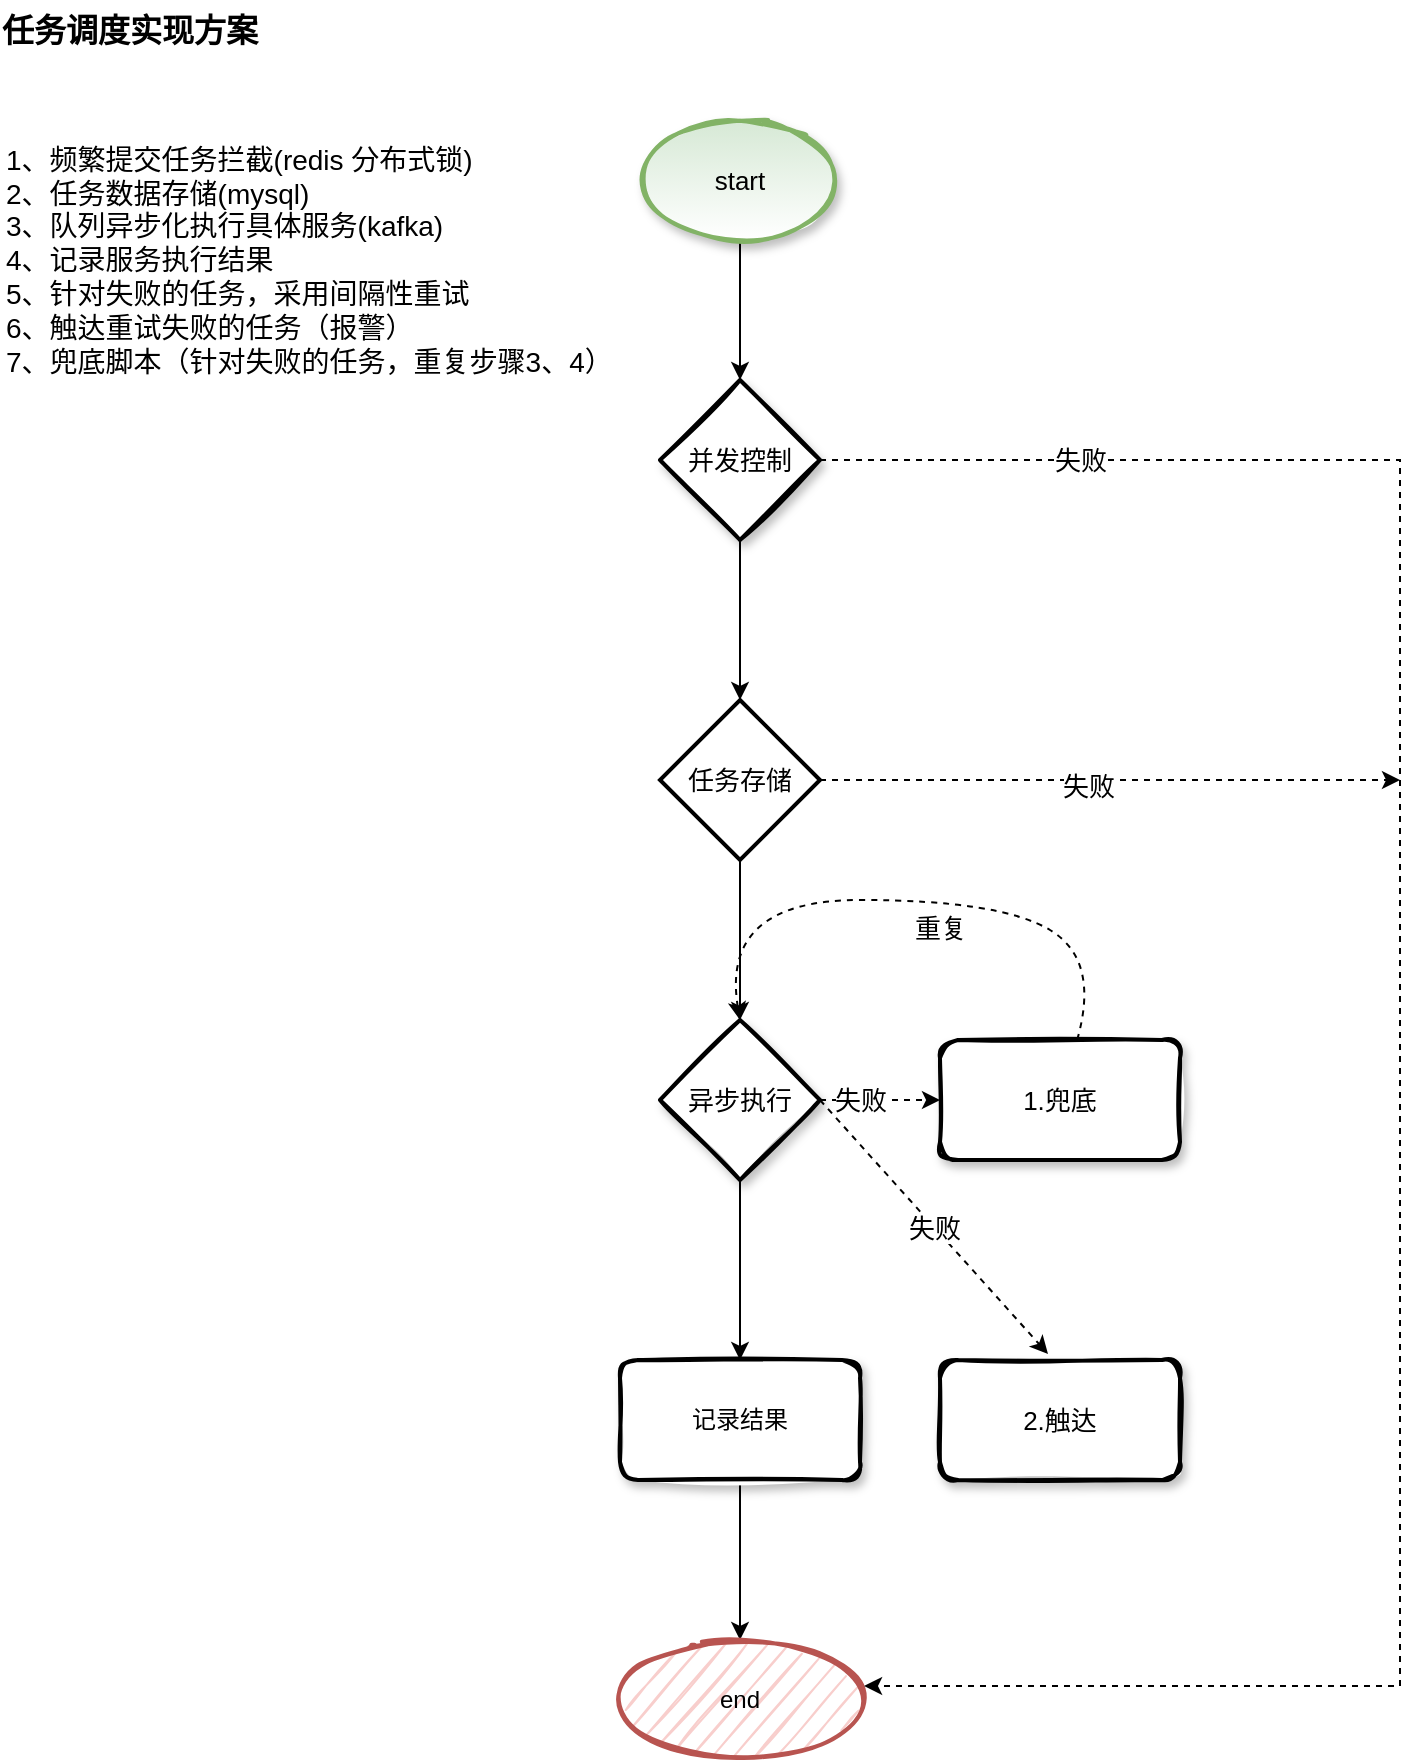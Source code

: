 <mxfile version="20.0.4" type="github">
  <diagram id="XXDhzKfirrTUW5ifH1sl" name="Page-1">
    <mxGraphModel dx="1298" dy="795" grid="1" gridSize="10" guides="1" tooltips="1" connect="1" arrows="1" fold="1" page="1" pageScale="1" pageWidth="850" pageHeight="1100" math="0" shadow="0">
      <root>
        <mxCell id="0" />
        <mxCell id="1" parent="0" />
        <mxCell id="dcHPYFLHko_N1boPasrH-4" value="" style="edgeStyle=orthogonalEdgeStyle;rounded=0;orthogonalLoop=1;jettySize=auto;html=1;fontSize=13;" edge="1" parent="1" source="dcHPYFLHko_N1boPasrH-1" target="dcHPYFLHko_N1boPasrH-3">
          <mxGeometry relative="1" as="geometry" />
        </mxCell>
        <mxCell id="dcHPYFLHko_N1boPasrH-1" value="start" style="strokeWidth=2;html=1;shape=mxgraph.flowchart.start_1;whiteSpace=wrap;fontSize=13;fillColor=#d5e8d4;strokeColor=#82b366;gradientColor=#ffffff;sketch=1;shadow=1;" vertex="1" parent="1">
          <mxGeometry x="360" y="100" width="100" height="60" as="geometry" />
        </mxCell>
        <mxCell id="dcHPYFLHko_N1boPasrH-2" value="任务调度实现方案" style="text;html=1;strokeColor=none;fillColor=none;align=center;verticalAlign=middle;whiteSpace=wrap;rounded=0;fontSize=16;fontStyle=1" vertex="1" parent="1">
          <mxGeometry x="40" y="40" width="130" height="30" as="geometry" />
        </mxCell>
        <mxCell id="dcHPYFLHko_N1boPasrH-9" value="" style="edgeStyle=orthogonalEdgeStyle;rounded=0;orthogonalLoop=1;jettySize=auto;html=1;fontSize=13;" edge="1" parent="1" source="dcHPYFLHko_N1boPasrH-3" target="dcHPYFLHko_N1boPasrH-8">
          <mxGeometry relative="1" as="geometry" />
        </mxCell>
        <mxCell id="dcHPYFLHko_N1boPasrH-3" value="并发控制" style="rhombus;whiteSpace=wrap;html=1;strokeWidth=2;fontSize=13;shadow=1;rounded=0;sketch=1;" vertex="1" parent="1">
          <mxGeometry x="370" y="230" width="80" height="80" as="geometry" />
        </mxCell>
        <mxCell id="dcHPYFLHko_N1boPasrH-7" value="1、频繁提交任务拦截(redis 分布式锁)&lt;br&gt;2、任务数据存储(mysql)&lt;br&gt;3、队列异步化执行具体服务(kafka)&lt;br&gt;4、记录服务执行结果&lt;br&gt;5、针对失败的任务，采用间隔性重试&lt;br&gt;6、触达重试失败的任务（报警）&lt;br&gt;7、兜底脚本（针对失败的任务，重复步骤3、4）" style="text;strokeColor=none;fillColor=none;align=left;verticalAlign=middle;rounded=0;fontSize=14;labelBackgroundColor=none;labelBorderColor=none;whiteSpace=wrap;html=1;spacing=3;" vertex="1" parent="1">
          <mxGeometry x="40" y="100" width="310" height="140" as="geometry" />
        </mxCell>
        <mxCell id="dcHPYFLHko_N1boPasrH-11" value="" style="edgeStyle=orthogonalEdgeStyle;rounded=0;orthogonalLoop=1;jettySize=auto;html=1;fontSize=13;" edge="1" parent="1" source="dcHPYFLHko_N1boPasrH-8" target="dcHPYFLHko_N1boPasrH-10">
          <mxGeometry relative="1" as="geometry" />
        </mxCell>
        <mxCell id="dcHPYFLHko_N1boPasrH-8" value="任务存储" style="rhombus;whiteSpace=wrap;html=1;strokeWidth=2;fontSize=13;" vertex="1" parent="1">
          <mxGeometry x="370" y="390" width="80" height="80" as="geometry" />
        </mxCell>
        <mxCell id="dcHPYFLHko_N1boPasrH-13" value="" style="edgeStyle=orthogonalEdgeStyle;rounded=0;orthogonalLoop=1;jettySize=auto;html=1;dashed=1;fontSize=13;" edge="1" parent="1" source="dcHPYFLHko_N1boPasrH-10" target="dcHPYFLHko_N1boPasrH-12">
          <mxGeometry relative="1" as="geometry" />
        </mxCell>
        <mxCell id="dcHPYFLHko_N1boPasrH-23" value="失败" style="edgeLabel;html=1;align=center;verticalAlign=middle;resizable=0;points=[];fontSize=13;" vertex="1" connectable="0" parent="dcHPYFLHko_N1boPasrH-13">
          <mxGeometry x="-0.467" y="1" relative="1" as="geometry">
            <mxPoint x="4" y="1" as="offset" />
          </mxGeometry>
        </mxCell>
        <mxCell id="dcHPYFLHko_N1boPasrH-17" value="" style="edgeStyle=orthogonalEdgeStyle;rounded=0;orthogonalLoop=1;jettySize=auto;html=1;fontSize=13;" edge="1" parent="1" source="dcHPYFLHko_N1boPasrH-10" target="dcHPYFLHko_N1boPasrH-16">
          <mxGeometry relative="1" as="geometry" />
        </mxCell>
        <mxCell id="dcHPYFLHko_N1boPasrH-10" value="异步执行" style="rhombus;whiteSpace=wrap;html=1;strokeWidth=2;fontSize=13;shadow=1;sketch=1;" vertex="1" parent="1">
          <mxGeometry x="370" y="550" width="80" height="80" as="geometry" />
        </mxCell>
        <mxCell id="dcHPYFLHko_N1boPasrH-12" value="1.兜底" style="whiteSpace=wrap;html=1;strokeWidth=2;fontSize=13;rounded=1;shadow=1;sketch=1;" vertex="1" parent="1">
          <mxGeometry x="510" y="560" width="120" height="60" as="geometry" />
        </mxCell>
        <mxCell id="dcHPYFLHko_N1boPasrH-19" value="" style="edgeStyle=orthogonalEdgeStyle;rounded=0;orthogonalLoop=1;jettySize=auto;html=1;fontSize=13;" edge="1" parent="1" source="dcHPYFLHko_N1boPasrH-16" target="dcHPYFLHko_N1boPasrH-18">
          <mxGeometry relative="1" as="geometry" />
        </mxCell>
        <mxCell id="dcHPYFLHko_N1boPasrH-16" value="记录结果" style="whiteSpace=wrap;html=1;strokeWidth=2;shadow=1;sketch=1;glass=0;rounded=1;" vertex="1" parent="1">
          <mxGeometry x="350" y="720" width="120" height="60" as="geometry" />
        </mxCell>
        <mxCell id="dcHPYFLHko_N1boPasrH-18" value="end" style="ellipse;whiteSpace=wrap;html=1;strokeWidth=2;fillColor=#f8cecc;strokeColor=#b85450;sketch=1;shadow=0;" vertex="1" parent="1">
          <mxGeometry x="350" y="860" width="120" height="60" as="geometry" />
        </mxCell>
        <mxCell id="dcHPYFLHko_N1boPasrH-21" value="" style="curved=1;endArrow=classic;html=1;rounded=0;entryX=0.5;entryY=0;entryDx=0;entryDy=0;fontSize=13;dashed=1;" edge="1" parent="1" source="dcHPYFLHko_N1boPasrH-12" target="dcHPYFLHko_N1boPasrH-10">
          <mxGeometry width="50" height="50" relative="1" as="geometry">
            <mxPoint x="610" y="730" as="sourcePoint" />
            <mxPoint x="450" y="490" as="targetPoint" />
            <Array as="points">
              <mxPoint x="590" y="520" />
              <mxPoint x="540" y="490" />
              <mxPoint x="400" y="490" />
            </Array>
          </mxGeometry>
        </mxCell>
        <mxCell id="dcHPYFLHko_N1boPasrH-22" value="重复" style="edgeLabel;html=1;align=center;verticalAlign=middle;resizable=0;points=[];fontSize=13;" vertex="1" connectable="0" parent="dcHPYFLHko_N1boPasrH-21">
          <mxGeometry x="0.047" y="14" relative="1" as="geometry">
            <mxPoint x="27" as="offset" />
          </mxGeometry>
        </mxCell>
        <mxCell id="dcHPYFLHko_N1boPasrH-24" value="" style="edgeStyle=segmentEdgeStyle;endArrow=classic;html=1;rounded=0;entryX=1.017;entryY=0.383;entryDx=0;entryDy=0;entryPerimeter=0;dashed=1;fontSize=13;" edge="1" parent="1" target="dcHPYFLHko_N1boPasrH-18">
          <mxGeometry width="50" height="50" relative="1" as="geometry">
            <mxPoint x="450" y="270" as="sourcePoint" />
            <mxPoint x="500" y="220" as="targetPoint" />
            <Array as="points">
              <mxPoint x="740" y="270" />
              <mxPoint x="740" y="883" />
            </Array>
          </mxGeometry>
        </mxCell>
        <mxCell id="dcHPYFLHko_N1boPasrH-28" value="失败" style="edgeLabel;html=1;align=center;verticalAlign=middle;resizable=0;points=[];fontSize=13;" vertex="1" connectable="0" parent="dcHPYFLHko_N1boPasrH-24">
          <mxGeometry x="-0.812" y="1" relative="1" as="geometry">
            <mxPoint x="20" y="1" as="offset" />
          </mxGeometry>
        </mxCell>
        <mxCell id="dcHPYFLHko_N1boPasrH-26" value="" style="endArrow=classic;html=1;rounded=0;dashed=1;exitX=1;exitY=0.5;exitDx=0;exitDy=0;fontSize=13;" edge="1" parent="1" source="dcHPYFLHko_N1boPasrH-8">
          <mxGeometry width="50" height="50" relative="1" as="geometry">
            <mxPoint x="400" y="540" as="sourcePoint" />
            <mxPoint x="740" y="430" as="targetPoint" />
          </mxGeometry>
        </mxCell>
        <mxCell id="dcHPYFLHko_N1boPasrH-27" value="失败" style="edgeLabel;html=1;align=center;verticalAlign=middle;resizable=0;points=[];fontSize=13;" vertex="1" connectable="0" parent="dcHPYFLHko_N1boPasrH-26">
          <mxGeometry x="-0.076" y="-3" relative="1" as="geometry">
            <mxPoint as="offset" />
          </mxGeometry>
        </mxCell>
        <mxCell id="dcHPYFLHko_N1boPasrH-29" value="2.触达" style="whiteSpace=wrap;html=1;strokeWidth=2;fontSize=13;rounded=1;shadow=1;sketch=1;" vertex="1" parent="1">
          <mxGeometry x="510" y="720" width="120" height="60" as="geometry" />
        </mxCell>
        <mxCell id="dcHPYFLHko_N1boPasrH-31" value="失败" style="endArrow=classic;html=1;rounded=0;dashed=1;entryX=0.45;entryY=-0.05;entryDx=0;entryDy=0;entryPerimeter=0;exitX=1;exitY=0.5;exitDx=0;exitDy=0;fontSize=13;" edge="1" parent="1" source="dcHPYFLHko_N1boPasrH-10" target="dcHPYFLHko_N1boPasrH-29">
          <mxGeometry width="50" height="50" relative="1" as="geometry">
            <mxPoint x="460" y="660" as="sourcePoint" />
            <mxPoint x="510" y="610" as="targetPoint" />
          </mxGeometry>
        </mxCell>
      </root>
    </mxGraphModel>
  </diagram>
</mxfile>
